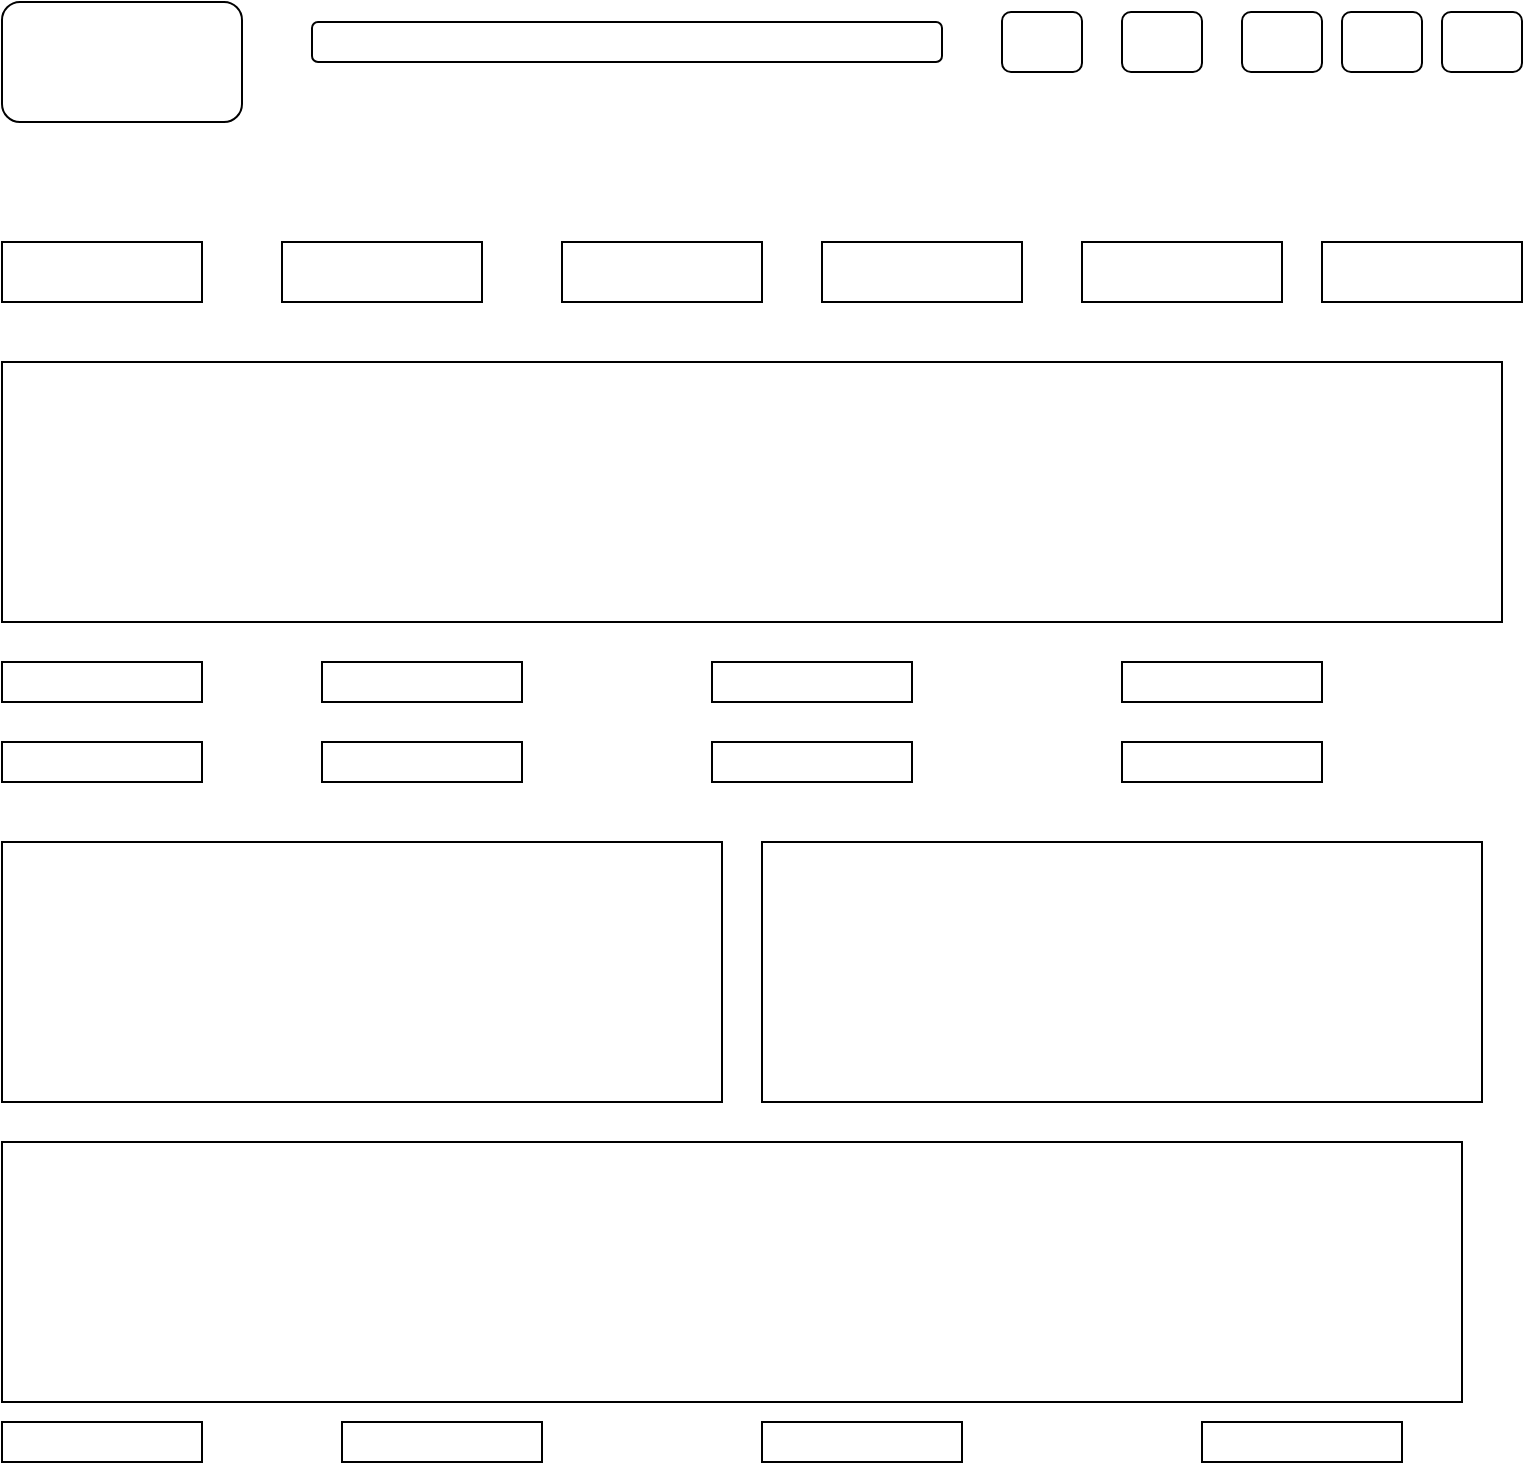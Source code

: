 <mxfile version="24.2.7" type="github">
  <diagram name="Page-1" id="jLP-PbIElW-eHgMsclkM">
    <mxGraphModel dx="1434" dy="822" grid="1" gridSize="10" guides="1" tooltips="1" connect="1" arrows="1" fold="1" page="1" pageScale="1" pageWidth="850" pageHeight="1100" math="0" shadow="0">
      <root>
        <mxCell id="0" />
        <mxCell id="1" parent="0" />
        <mxCell id="UuuGrxQbsCg-sBQsSnPp-1" value="" style="rounded=1;whiteSpace=wrap;html=1;" parent="1" vertex="1">
          <mxGeometry x="70" y="70" width="120" height="60" as="geometry" />
        </mxCell>
        <mxCell id="UuuGrxQbsCg-sBQsSnPp-2" value="" style="rounded=1;whiteSpace=wrap;html=1;" parent="1" vertex="1">
          <mxGeometry x="225" y="80" width="315" height="20" as="geometry" />
        </mxCell>
        <mxCell id="UuuGrxQbsCg-sBQsSnPp-3" value="" style="rounded=1;whiteSpace=wrap;html=1;" parent="1" vertex="1">
          <mxGeometry x="570" y="75" width="40" height="30" as="geometry" />
        </mxCell>
        <mxCell id="UuuGrxQbsCg-sBQsSnPp-4" value="" style="rounded=1;whiteSpace=wrap;html=1;" parent="1" vertex="1">
          <mxGeometry x="690" y="75" width="40" height="30" as="geometry" />
        </mxCell>
        <mxCell id="UuuGrxQbsCg-sBQsSnPp-5" value="" style="rounded=1;whiteSpace=wrap;html=1;" parent="1" vertex="1">
          <mxGeometry x="630" y="75" width="40" height="30" as="geometry" />
        </mxCell>
        <mxCell id="UuuGrxQbsCg-sBQsSnPp-6" value="" style="rounded=1;whiteSpace=wrap;html=1;" parent="1" vertex="1">
          <mxGeometry x="740" y="75" width="40" height="30" as="geometry" />
        </mxCell>
        <mxCell id="UuuGrxQbsCg-sBQsSnPp-7" value="" style="rounded=1;whiteSpace=wrap;html=1;" parent="1" vertex="1">
          <mxGeometry x="790" y="75" width="40" height="30" as="geometry" />
        </mxCell>
        <mxCell id="UuuGrxQbsCg-sBQsSnPp-8" value="" style="rounded=0;whiteSpace=wrap;html=1;" parent="1" vertex="1">
          <mxGeometry x="70" y="190" width="100" height="30" as="geometry" />
        </mxCell>
        <mxCell id="UuuGrxQbsCg-sBQsSnPp-9" value="" style="rounded=0;whiteSpace=wrap;html=1;" parent="1" vertex="1">
          <mxGeometry x="480" y="190" width="100" height="30" as="geometry" />
        </mxCell>
        <mxCell id="UuuGrxQbsCg-sBQsSnPp-10" value="" style="rounded=0;whiteSpace=wrap;html=1;" parent="1" vertex="1">
          <mxGeometry x="350" y="190" width="100" height="30" as="geometry" />
        </mxCell>
        <mxCell id="UuuGrxQbsCg-sBQsSnPp-11" value="" style="rounded=0;whiteSpace=wrap;html=1;" parent="1" vertex="1">
          <mxGeometry x="210" y="190" width="100" height="30" as="geometry" />
        </mxCell>
        <mxCell id="6m2Ft0l03Sumeisp5MgH-1" value="" style="rounded=0;whiteSpace=wrap;html=1;" vertex="1" parent="1">
          <mxGeometry x="730" y="190" width="100" height="30" as="geometry" />
        </mxCell>
        <mxCell id="6m2Ft0l03Sumeisp5MgH-2" value="" style="rounded=0;whiteSpace=wrap;html=1;" vertex="1" parent="1">
          <mxGeometry x="610" y="190" width="100" height="30" as="geometry" />
        </mxCell>
        <mxCell id="6m2Ft0l03Sumeisp5MgH-3" value="" style="rounded=0;whiteSpace=wrap;html=1;" vertex="1" parent="1">
          <mxGeometry x="70" y="250" width="750" height="130" as="geometry" />
        </mxCell>
        <mxCell id="6m2Ft0l03Sumeisp5MgH-4" value="" style="rounded=0;whiteSpace=wrap;html=1;" vertex="1" parent="1">
          <mxGeometry x="70" y="400" width="100" height="20" as="geometry" />
        </mxCell>
        <mxCell id="6m2Ft0l03Sumeisp5MgH-6" value="" style="rounded=0;whiteSpace=wrap;html=1;" vertex="1" parent="1">
          <mxGeometry x="630" y="400" width="100" height="20" as="geometry" />
        </mxCell>
        <mxCell id="6m2Ft0l03Sumeisp5MgH-7" value="" style="rounded=0;whiteSpace=wrap;html=1;" vertex="1" parent="1">
          <mxGeometry x="425" y="400" width="100" height="20" as="geometry" />
        </mxCell>
        <mxCell id="6m2Ft0l03Sumeisp5MgH-8" value="" style="rounded=0;whiteSpace=wrap;html=1;" vertex="1" parent="1">
          <mxGeometry x="230" y="400" width="100" height="20" as="geometry" />
        </mxCell>
        <mxCell id="6m2Ft0l03Sumeisp5MgH-9" value="" style="rounded=0;whiteSpace=wrap;html=1;" vertex="1" parent="1">
          <mxGeometry x="70" y="440" width="100" height="20" as="geometry" />
        </mxCell>
        <mxCell id="6m2Ft0l03Sumeisp5MgH-10" value="" style="rounded=0;whiteSpace=wrap;html=1;" vertex="1" parent="1">
          <mxGeometry x="425" y="440" width="100" height="20" as="geometry" />
        </mxCell>
        <mxCell id="6m2Ft0l03Sumeisp5MgH-11" value="" style="rounded=0;whiteSpace=wrap;html=1;" vertex="1" parent="1">
          <mxGeometry x="230" y="440" width="100" height="20" as="geometry" />
        </mxCell>
        <mxCell id="6m2Ft0l03Sumeisp5MgH-14" value="" style="rounded=0;whiteSpace=wrap;html=1;" vertex="1" parent="1">
          <mxGeometry x="630" y="440" width="100" height="20" as="geometry" />
        </mxCell>
        <mxCell id="6m2Ft0l03Sumeisp5MgH-17" value="" style="rounded=0;whiteSpace=wrap;html=1;" vertex="1" parent="1">
          <mxGeometry x="70" y="490" width="360" height="130" as="geometry" />
        </mxCell>
        <mxCell id="6m2Ft0l03Sumeisp5MgH-18" value="" style="rounded=0;whiteSpace=wrap;html=1;" vertex="1" parent="1">
          <mxGeometry x="450" y="490" width="360" height="130" as="geometry" />
        </mxCell>
        <mxCell id="6m2Ft0l03Sumeisp5MgH-19" value="" style="rounded=0;whiteSpace=wrap;html=1;" vertex="1" parent="1">
          <mxGeometry x="70" y="640" width="730" height="130" as="geometry" />
        </mxCell>
        <mxCell id="6m2Ft0l03Sumeisp5MgH-20" value="" style="rounded=0;whiteSpace=wrap;html=1;" vertex="1" parent="1">
          <mxGeometry x="70" y="780" width="100" height="20" as="geometry" />
        </mxCell>
        <mxCell id="6m2Ft0l03Sumeisp5MgH-21" value="" style="rounded=0;whiteSpace=wrap;html=1;" vertex="1" parent="1">
          <mxGeometry x="670" y="780" width="100" height="20" as="geometry" />
        </mxCell>
        <mxCell id="6m2Ft0l03Sumeisp5MgH-22" value="" style="rounded=0;whiteSpace=wrap;html=1;" vertex="1" parent="1">
          <mxGeometry x="450" y="780" width="100" height="20" as="geometry" />
        </mxCell>
        <mxCell id="6m2Ft0l03Sumeisp5MgH-23" value="" style="rounded=0;whiteSpace=wrap;html=1;" vertex="1" parent="1">
          <mxGeometry x="240" y="780" width="100" height="20" as="geometry" />
        </mxCell>
      </root>
    </mxGraphModel>
  </diagram>
</mxfile>
